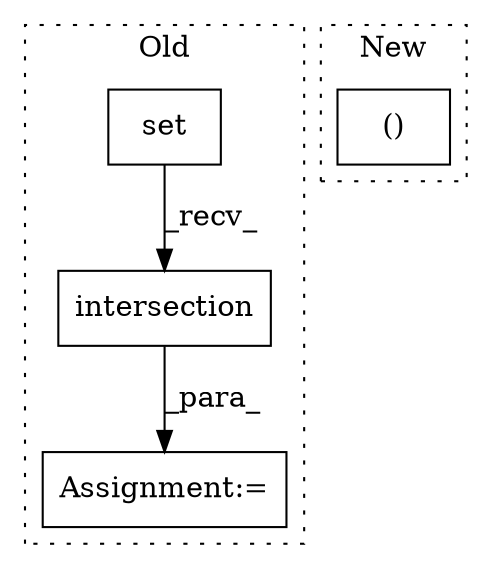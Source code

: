 digraph G {
subgraph cluster0 {
1 [label="intersection" a="32" s="5976,6021" l="13,1" shape="box"];
3 [label="Assignment:=" a="7" s="5951" l="1" shape="box"];
4 [label="set" a="32" s="5957,5974" l="4,1" shape="box"];
label = "Old";
style="dotted";
}
subgraph cluster1 {
2 [label="()" a="106" s="6009" l="59" shape="box"];
label = "New";
style="dotted";
}
1 -> 3 [label="_para_"];
4 -> 1 [label="_recv_"];
}